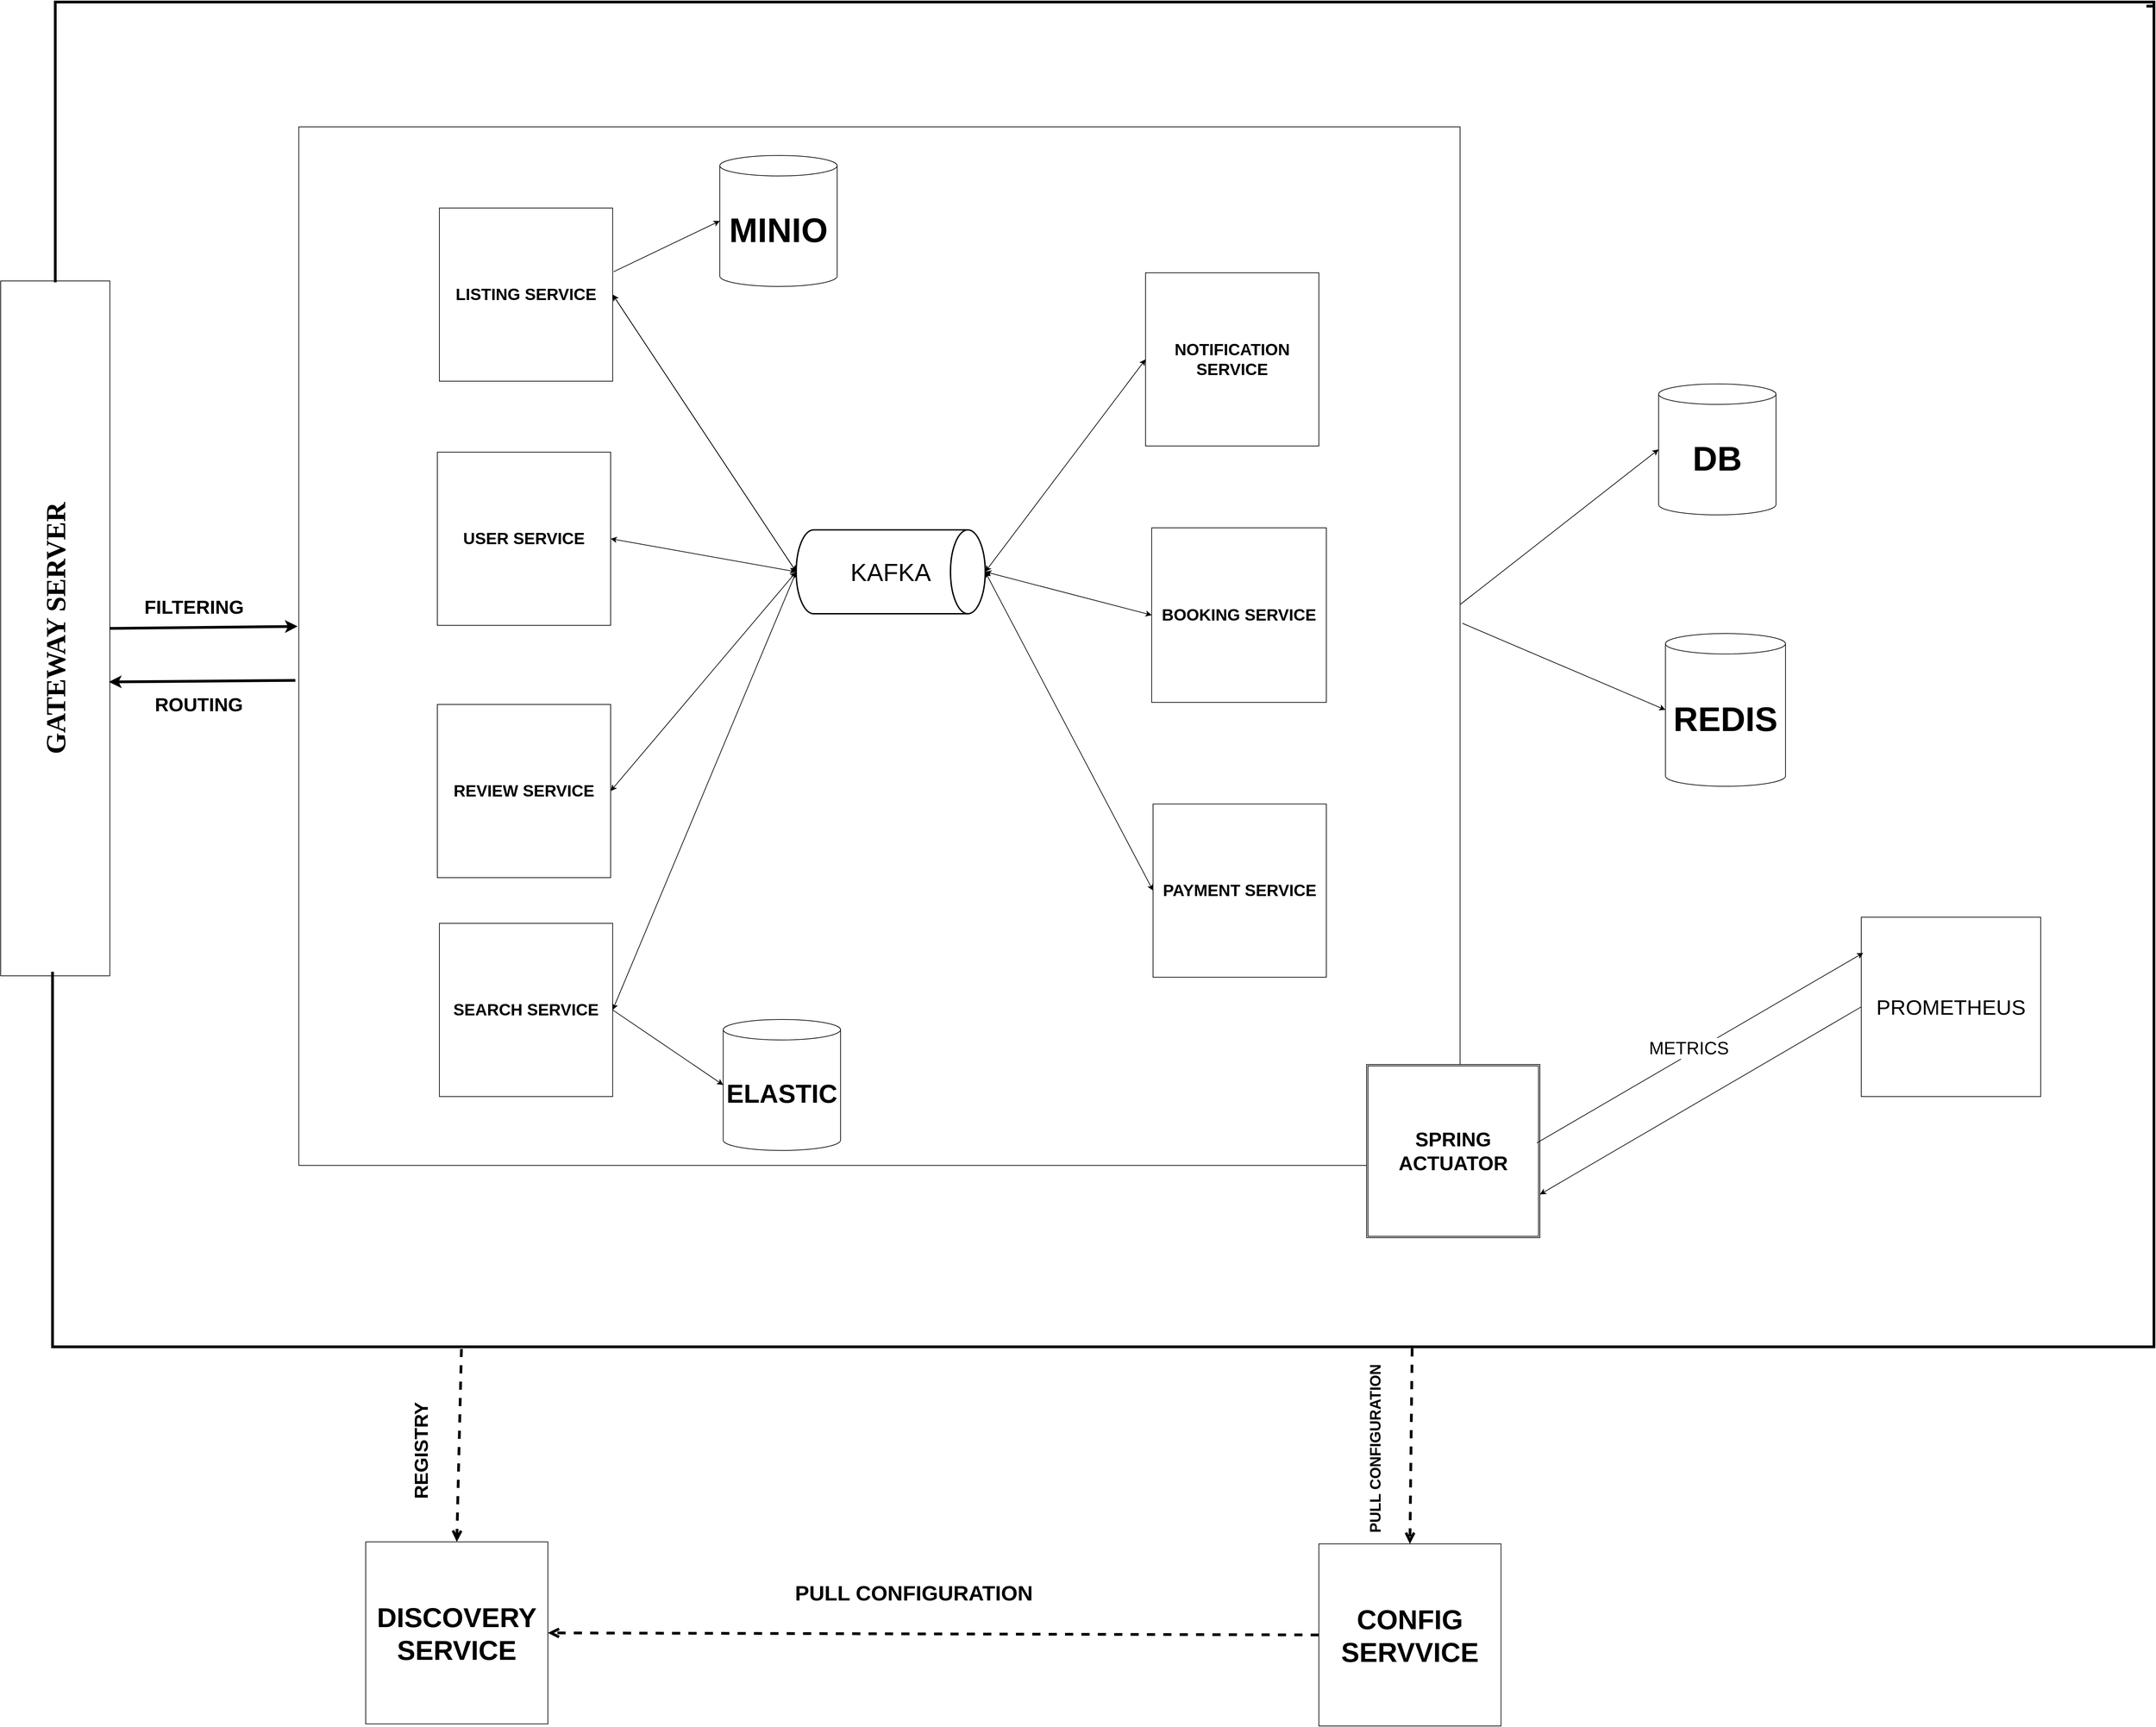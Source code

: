 <mxfile version="26.2.4">
  <diagram name="Page-1" id="jTGWeLDhfQTVJN51g_LI">
    <mxGraphModel dx="4527" dy="3670" grid="0" gridSize="10" guides="1" tooltips="1" connect="1" arrows="1" fold="1" page="1" pageScale="1" pageWidth="850" pageHeight="1100" math="0" shadow="0">
      <root>
        <mxCell id="0" />
        <mxCell id="1" parent="0" />
        <mxCell id="C-xJPiLDa-gwmNhUrSdP-5" value="&lt;h1&gt;&lt;font style=&quot;font-size: 40px;&quot; face=&quot;Verdana&quot;&gt;GATEWAY SERVER&lt;/font&gt;&lt;/h1&gt;" style="rounded=0;whiteSpace=wrap;html=1;direction=east;horizontal=0;fontSize=15;labelBackgroundColor=#FFFFFF;" vertex="1" parent="1">
          <mxGeometry x="190" y="135" width="160" height="1019" as="geometry" />
        </mxCell>
        <mxCell id="C-xJPiLDa-gwmNhUrSdP-11" value="&lt;h1&gt;USER SERVICE&lt;/h1&gt;" style="whiteSpace=wrap;html=1;aspect=fixed;" vertex="1" parent="1">
          <mxGeometry x="830" y="386" width="254" height="254" as="geometry" />
        </mxCell>
        <mxCell id="C-xJPiLDa-gwmNhUrSdP-14" value="&lt;h1&gt;SEARCH SERVICE&lt;/h1&gt;" style="whiteSpace=wrap;html=1;aspect=fixed;" vertex="1" parent="1">
          <mxGeometry x="833" y="1077" width="254" height="254" as="geometry" />
        </mxCell>
        <mxCell id="C-xJPiLDa-gwmNhUrSdP-15" value="&lt;h1&gt;LISTING SERVICE&lt;/h1&gt;" style="whiteSpace=wrap;html=1;aspect=fixed;" vertex="1" parent="1">
          <mxGeometry x="833" y="28" width="254" height="254" as="geometry" />
        </mxCell>
        <mxCell id="C-xJPiLDa-gwmNhUrSdP-18" value="&lt;h1&gt;REVIEW SERVICE&lt;/h1&gt;" style="whiteSpace=wrap;html=1;aspect=fixed;" vertex="1" parent="1">
          <mxGeometry x="830" y="756" width="254" height="254" as="geometry" />
        </mxCell>
        <mxCell id="C-xJPiLDa-gwmNhUrSdP-19" value="&lt;h1&gt;NOTIFICATION SERVICE&lt;/h1&gt;" style="whiteSpace=wrap;html=1;aspect=fixed;" vertex="1" parent="1">
          <mxGeometry x="1868" y="123" width="254" height="254" as="geometry" />
        </mxCell>
        <mxCell id="C-xJPiLDa-gwmNhUrSdP-20" value="&lt;h1&gt;BOOKING SERVICE&lt;/h1&gt;" style="whiteSpace=wrap;html=1;aspect=fixed;direction=south;" vertex="1" parent="1">
          <mxGeometry x="1877" y="497" width="256" height="256" as="geometry" />
        </mxCell>
        <mxCell id="C-xJPiLDa-gwmNhUrSdP-21" value="&lt;h1&gt;PAYMENT SERVICE&lt;/h1&gt;" style="whiteSpace=wrap;html=1;aspect=fixed;" vertex="1" parent="1">
          <mxGeometry x="1879" y="902" width="254" height="254" as="geometry" />
        </mxCell>
        <mxCell id="C-xJPiLDa-gwmNhUrSdP-33" value="&lt;h1&gt;&lt;font style=&quot;font-size: 50px;&quot;&gt;DB&lt;/font&gt;&lt;/h1&gt;" style="shape=cylinder3;whiteSpace=wrap;html=1;boundedLbl=1;backgroundOutline=1;size=15;" vertex="1" parent="1">
          <mxGeometry x="2620" y="286" width="172" height="192" as="geometry" />
        </mxCell>
        <mxCell id="C-xJPiLDa-gwmNhUrSdP-35" value="" style="shape=partialRectangle;whiteSpace=wrap;html=1;bottom=1;right=1;left=1;top=0;fillColor=none;routingCenterX=-0.5;strokeWidth=4;" vertex="1" parent="1">
          <mxGeometry x="266" y="1150" width="3080" height="548" as="geometry" />
        </mxCell>
        <mxCell id="C-xJPiLDa-gwmNhUrSdP-36" value="" style="shape=partialRectangle;whiteSpace=wrap;html=1;bottom=1;right=1;left=1;top=0;fillColor=none;routingCenterX=-0.5;direction=west;strokeWidth=4;" vertex="1" parent="1">
          <mxGeometry x="270" y="-274" width="3076" height="409" as="geometry" />
        </mxCell>
        <mxCell id="C-xJPiLDa-gwmNhUrSdP-41" value="" style="shape=partialRectangle;whiteSpace=wrap;html=1;bottom=1;right=1;left=1;top=0;fillColor=none;routingCenterX=-0.5;direction=north;strokeWidth=4;" vertex="1" parent="1">
          <mxGeometry x="3337" y="-268" width="9" height="1966" as="geometry" />
        </mxCell>
        <mxCell id="C-xJPiLDa-gwmNhUrSdP-44" value="&lt;h1&gt;&lt;font style=&quot;font-size: 40px;&quot;&gt;DISCOVERY&lt;br&gt;SERVICE&lt;/font&gt;&lt;/h1&gt;" style="whiteSpace=wrap;html=1;aspect=fixed;" vertex="1" parent="1">
          <mxGeometry x="725" y="1984" width="267" height="267" as="geometry" />
        </mxCell>
        <mxCell id="C-xJPiLDa-gwmNhUrSdP-45" value="&lt;h1&gt;&lt;font style=&quot;font-size: 28px;&quot;&gt;REGISTRY&lt;/font&gt;&lt;/h1&gt;" style="html=1;verticalAlign=bottom;endArrow=open;dashed=1;endSize=8;curved=0;rounded=0;entryX=0.5;entryY=0;entryDx=0;entryDy=0;strokeWidth=4;horizontal=0;" edge="1" parent="1" target="C-xJPiLDa-gwmNhUrSdP-44">
          <mxGeometry x="0.085" y="-25" relative="1" as="geometry">
            <mxPoint x="865.333" y="1701" as="sourcePoint" />
            <mxPoint x="362.333" y="2017" as="targetPoint" />
            <Array as="points" />
            <mxPoint as="offset" />
          </mxGeometry>
        </mxCell>
        <mxCell id="C-xJPiLDa-gwmNhUrSdP-46" value="&lt;h1&gt;&lt;font style=&quot;font-size: 40px;&quot;&gt;CONFIG SERVVICE&lt;/font&gt;&lt;/h1&gt;" style="whiteSpace=wrap;html=1;aspect=fixed;" vertex="1" parent="1">
          <mxGeometry x="2122" y="1987" width="267" height="267" as="geometry" />
        </mxCell>
        <mxCell id="C-xJPiLDa-gwmNhUrSdP-52" value="&lt;h1&gt;&lt;font style=&quot;font-size: 31px;&quot;&gt;PULL CONFIGURATION&lt;/font&gt;&lt;/h1&gt;" style="html=1;verticalAlign=bottom;endArrow=open;dashed=1;endSize=8;curved=0;rounded=0;exitX=0;exitY=0.5;exitDx=0;exitDy=0;entryX=1;entryY=0.5;entryDx=0;entryDy=0;strokeWidth=4;horizontal=1;" edge="1" parent="1" source="C-xJPiLDa-gwmNhUrSdP-46" target="C-xJPiLDa-gwmNhUrSdP-44">
          <mxGeometry x="0.051" y="-24" relative="1" as="geometry">
            <mxPoint x="1319" y="2043" as="sourcePoint" />
            <mxPoint x="1322" y="2316" as="targetPoint" />
            <mxPoint as="offset" />
          </mxGeometry>
        </mxCell>
        <mxCell id="C-xJPiLDa-gwmNhUrSdP-48" value="&lt;h1&gt;PULL CONFIGURATION&lt;/h1&gt;" style="html=1;verticalAlign=bottom;endArrow=open;dashed=1;endSize=8;curved=0;rounded=0;exitX=0.647;exitY=1.004;exitDx=0;exitDy=0;exitPerimeter=0;entryX=0.5;entryY=0;entryDx=0;entryDy=0;strokeWidth=4;horizontal=0;" edge="1" parent="1" source="C-xJPiLDa-gwmNhUrSdP-35" target="C-xJPiLDa-gwmNhUrSdP-46">
          <mxGeometry x="0.051" y="-24" relative="1" as="geometry">
            <mxPoint x="1728" y="1868" as="sourcePoint" />
            <mxPoint x="1648" y="1868" as="targetPoint" />
            <mxPoint as="offset" />
          </mxGeometry>
        </mxCell>
        <mxCell id="C-xJPiLDa-gwmNhUrSdP-53" value="&lt;font style=&quot;font-size: 36px;&quot;&gt;KAFKA&lt;/font&gt;" style="strokeWidth=2;html=1;shape=mxgraph.flowchart.direct_data;whiteSpace=wrap;" vertex="1" parent="1">
          <mxGeometry x="1356" y="500" width="277" height="123" as="geometry" />
        </mxCell>
        <mxCell id="C-xJPiLDa-gwmNhUrSdP-58" value="" style="endArrow=classic;startArrow=classic;html=1;rounded=0;entryX=0;entryY=0.5;entryDx=0;entryDy=0;entryPerimeter=0;exitX=1;exitY=0.5;exitDx=0;exitDy=0;" edge="1" parent="1" source="C-xJPiLDa-gwmNhUrSdP-11" target="C-xJPiLDa-gwmNhUrSdP-53">
          <mxGeometry width="50" height="50" relative="1" as="geometry">
            <mxPoint x="882" y="370" as="sourcePoint" />
            <mxPoint x="932" y="320" as="targetPoint" />
          </mxGeometry>
        </mxCell>
        <mxCell id="C-xJPiLDa-gwmNhUrSdP-59" value="" style="endArrow=classic;startArrow=classic;html=1;rounded=0;entryX=0;entryY=0.5;entryDx=0;entryDy=0;entryPerimeter=0;exitX=1;exitY=0.5;exitDx=0;exitDy=0;" edge="1" parent="1" source="C-xJPiLDa-gwmNhUrSdP-15" target="C-xJPiLDa-gwmNhUrSdP-53">
          <mxGeometry width="50" height="50" relative="1" as="geometry">
            <mxPoint x="972" y="483" as="sourcePoint" />
            <mxPoint x="1022" y="433" as="targetPoint" />
          </mxGeometry>
        </mxCell>
        <mxCell id="C-xJPiLDa-gwmNhUrSdP-62" value="" style="endArrow=classic;startArrow=classic;html=1;rounded=0;exitX=1;exitY=0.5;exitDx=0;exitDy=0;entryX=0;entryY=0.5;entryDx=0;entryDy=0;entryPerimeter=0;" edge="1" parent="1" source="C-xJPiLDa-gwmNhUrSdP-15" target="C-xJPiLDa-gwmNhUrSdP-53">
          <mxGeometry width="50" height="50" relative="1" as="geometry">
            <mxPoint x="1038" y="556" as="sourcePoint" />
            <mxPoint x="1202.371" y="640.478" as="targetPoint" />
          </mxGeometry>
        </mxCell>
        <mxCell id="C-xJPiLDa-gwmNhUrSdP-63" value="" style="endArrow=classic;startArrow=classic;html=1;rounded=0;exitX=1;exitY=0.5;exitDx=0;exitDy=0;entryX=0;entryY=0.5;entryDx=0;entryDy=0;entryPerimeter=0;" edge="1" parent="1" source="C-xJPiLDa-gwmNhUrSdP-14" target="C-xJPiLDa-gwmNhUrSdP-53">
          <mxGeometry width="50" height="50" relative="1" as="geometry">
            <mxPoint x="954" y="878" as="sourcePoint" />
            <mxPoint x="1195.723" y="636.05" as="targetPoint" />
          </mxGeometry>
        </mxCell>
        <mxCell id="C-xJPiLDa-gwmNhUrSdP-64" value="" style="endArrow=classic;startArrow=classic;html=1;rounded=0;entryX=0;entryY=0.5;entryDx=0;entryDy=0;exitX=1;exitY=0.5;exitDx=0;exitDy=0;exitPerimeter=0;" edge="1" parent="1" source="C-xJPiLDa-gwmNhUrSdP-53" target="C-xJPiLDa-gwmNhUrSdP-19">
          <mxGeometry width="50" height="50" relative="1" as="geometry">
            <mxPoint x="1473" y="654.5" as="sourcePoint" />
            <mxPoint x="1395" y="731" as="targetPoint" />
          </mxGeometry>
        </mxCell>
        <mxCell id="C-xJPiLDa-gwmNhUrSdP-65" value="" style="endArrow=classic;startArrow=classic;html=1;rounded=0;exitX=1;exitY=0.5;exitDx=0;exitDy=0;exitPerimeter=0;entryX=0.5;entryY=1;entryDx=0;entryDy=0;" edge="1" parent="1" source="C-xJPiLDa-gwmNhUrSdP-53" target="C-xJPiLDa-gwmNhUrSdP-20">
          <mxGeometry width="50" height="50" relative="1" as="geometry">
            <mxPoint x="1473" y="654.5" as="sourcePoint" />
            <mxPoint x="1680" y="938" as="targetPoint" />
          </mxGeometry>
        </mxCell>
        <mxCell id="C-xJPiLDa-gwmNhUrSdP-69" value="" style="endArrow=classic;startArrow=classic;html=1;rounded=0;exitX=1;exitY=0.5;exitDx=0;exitDy=0;entryX=0;entryY=0.5;entryDx=0;entryDy=0;entryPerimeter=0;" edge="1" parent="1" source="C-xJPiLDa-gwmNhUrSdP-18" target="C-xJPiLDa-gwmNhUrSdP-53">
          <mxGeometry width="50" height="50" relative="1" as="geometry">
            <mxPoint x="1880" y="651" as="sourcePoint" />
            <mxPoint x="1197.108" y="634.943" as="targetPoint" />
          </mxGeometry>
        </mxCell>
        <mxCell id="C-xJPiLDa-gwmNhUrSdP-71" value="" style="endArrow=classic;startArrow=classic;html=1;rounded=0;entryX=1;entryY=0.5;entryDx=0;entryDy=0;entryPerimeter=0;exitX=0;exitY=0.5;exitDx=0;exitDy=0;" edge="1" parent="1" source="C-xJPiLDa-gwmNhUrSdP-21" target="C-xJPiLDa-gwmNhUrSdP-53">
          <mxGeometry width="50" height="50" relative="1" as="geometry">
            <mxPoint x="1560" y="940" as="sourcePoint" />
            <mxPoint x="1610" y="890" as="targetPoint" />
          </mxGeometry>
        </mxCell>
        <mxCell id="C-xJPiLDa-gwmNhUrSdP-73" value="&lt;h1&gt;&lt;font style=&quot;font-size: 50px;&quot;&gt;MINIO&lt;/font&gt;&lt;/h1&gt;" style="shape=cylinder3;whiteSpace=wrap;html=1;boundedLbl=1;backgroundOutline=1;size=15;" vertex="1" parent="1">
          <mxGeometry x="1244" y="-49" width="172" height="192" as="geometry" />
        </mxCell>
        <mxCell id="C-xJPiLDa-gwmNhUrSdP-74" value="" style="endArrow=classic;html=1;rounded=0;entryX=0;entryY=0.5;entryDx=0;entryDy=0;entryPerimeter=0;exitX=1.006;exitY=0.368;exitDx=0;exitDy=0;exitPerimeter=0;" edge="1" parent="1" source="C-xJPiLDa-gwmNhUrSdP-15" target="C-xJPiLDa-gwmNhUrSdP-73">
          <mxGeometry width="50" height="50" relative="1" as="geometry">
            <mxPoint x="1152" y="115" as="sourcePoint" />
            <mxPoint x="1202" y="65" as="targetPoint" />
          </mxGeometry>
        </mxCell>
        <mxCell id="C-xJPiLDa-gwmNhUrSdP-75" value="&lt;h1&gt;&lt;font style=&quot;font-size: 38px;&quot;&gt;ELASTIC&lt;/font&gt;&lt;/h1&gt;" style="shape=cylinder3;whiteSpace=wrap;html=1;boundedLbl=1;backgroundOutline=1;size=15;" vertex="1" parent="1">
          <mxGeometry x="1249" y="1218" width="172" height="192" as="geometry" />
        </mxCell>
        <mxCell id="C-xJPiLDa-gwmNhUrSdP-77" value="" style="endArrow=classic;html=1;rounded=0;exitX=1;exitY=0.5;exitDx=0;exitDy=0;entryX=0;entryY=0.5;entryDx=0;entryDy=0;entryPerimeter=0;" edge="1" parent="1" source="C-xJPiLDa-gwmNhUrSdP-14" target="C-xJPiLDa-gwmNhUrSdP-75">
          <mxGeometry width="50" height="50" relative="1" as="geometry">
            <mxPoint x="1418" y="756" as="sourcePoint" />
            <mxPoint x="1468" y="706" as="targetPoint" />
          </mxGeometry>
        </mxCell>
        <mxCell id="C-xJPiLDa-gwmNhUrSdP-78" value="" style="rounded=0;whiteSpace=wrap;html=1;fillColor=none;" vertex="1" parent="1">
          <mxGeometry x="627" y="-91" width="1702" height="1523" as="geometry" />
        </mxCell>
        <mxCell id="C-xJPiLDa-gwmNhUrSdP-80" value="" style="endArrow=classic;html=1;rounded=0;entryX=0;entryY=0.5;entryDx=0;entryDy=0;entryPerimeter=0;exitX=1;exitY=0.46;exitDx=0;exitDy=0;exitPerimeter=0;" edge="1" parent="1" source="C-xJPiLDa-gwmNhUrSdP-78" target="C-xJPiLDa-gwmNhUrSdP-33">
          <mxGeometry width="50" height="50" relative="1" as="geometry">
            <mxPoint x="2472" y="422" as="sourcePoint" />
            <mxPoint x="2522" y="372" as="targetPoint" />
          </mxGeometry>
        </mxCell>
        <mxCell id="C-xJPiLDa-gwmNhUrSdP-81" value="&lt;h1&gt;&lt;font style=&quot;font-size: 50px;&quot;&gt;REDIS&lt;/font&gt;&lt;/h1&gt;" style="shape=cylinder3;whiteSpace=wrap;html=1;boundedLbl=1;backgroundOutline=1;size=15;" vertex="1" parent="1">
          <mxGeometry x="2630" y="652" width="176" height="224" as="geometry" />
        </mxCell>
        <mxCell id="C-xJPiLDa-gwmNhUrSdP-82" value="" style="endArrow=classic;html=1;rounded=0;entryX=0;entryY=0.5;entryDx=0;entryDy=0;entryPerimeter=0;exitX=1.002;exitY=0.478;exitDx=0;exitDy=0;exitPerimeter=0;" edge="1" parent="1" source="C-xJPiLDa-gwmNhUrSdP-78" target="C-xJPiLDa-gwmNhUrSdP-81">
          <mxGeometry width="50" height="50" relative="1" as="geometry">
            <mxPoint x="1072" y="788" as="sourcePoint" />
            <mxPoint x="1122" y="738" as="targetPoint" />
          </mxGeometry>
        </mxCell>
        <mxCell id="C-xJPiLDa-gwmNhUrSdP-83" value="" style="endArrow=classic;html=1;rounded=0;exitX=1;exitY=0.5;exitDx=0;exitDy=0;entryX=-0.001;entryY=0.481;entryDx=0;entryDy=0;entryPerimeter=0;strokeWidth=4;" edge="1" parent="1" source="C-xJPiLDa-gwmNhUrSdP-5" target="C-xJPiLDa-gwmNhUrSdP-78">
          <mxGeometry width="50" height="50" relative="1" as="geometry">
            <mxPoint x="435" y="645" as="sourcePoint" />
            <mxPoint x="760" y="632" as="targetPoint" />
          </mxGeometry>
        </mxCell>
        <mxCell id="C-xJPiLDa-gwmNhUrSdP-104" value="&lt;font style=&quot;font-size: 28px;&quot;&gt;&lt;b&gt;FILTERING&lt;/b&gt;&lt;/font&gt;" style="edgeLabel;html=1;align=center;verticalAlign=middle;resizable=0;points=[];" vertex="1" connectable="0" parent="C-xJPiLDa-gwmNhUrSdP-83">
          <mxGeometry x="-0.347" y="14" relative="1" as="geometry">
            <mxPoint x="33" y="-17" as="offset" />
          </mxGeometry>
        </mxCell>
        <mxCell id="C-xJPiLDa-gwmNhUrSdP-105" value="&lt;font style=&quot;font-size: 28px;&quot;&gt;&lt;b&gt;ROUTING&lt;/b&gt;&lt;/font&gt;" style="edgeLabel;html=1;align=center;verticalAlign=middle;resizable=0;points=[];" vertex="1" connectable="0" parent="C-xJPiLDa-gwmNhUrSdP-83">
          <mxGeometry x="-0.347" y="14" relative="1" as="geometry">
            <mxPoint x="40" y="126" as="offset" />
          </mxGeometry>
        </mxCell>
        <mxCell id="C-xJPiLDa-gwmNhUrSdP-89" value="" style="endArrow=classic;html=1;rounded=0;entryX=0.991;entryY=0.577;entryDx=0;entryDy=0;entryPerimeter=0;exitX=-0.003;exitY=0.533;exitDx=0;exitDy=0;exitPerimeter=0;strokeWidth=4;" edge="1" parent="1" source="C-xJPiLDa-gwmNhUrSdP-78" target="C-xJPiLDa-gwmNhUrSdP-5">
          <mxGeometry width="50" height="50" relative="1" as="geometry">
            <mxPoint x="544" y="813" as="sourcePoint" />
            <mxPoint x="594" y="763" as="targetPoint" />
          </mxGeometry>
        </mxCell>
        <mxCell id="C-xJPiLDa-gwmNhUrSdP-91" value="&lt;font style=&quot;font-size: 29px;&quot;&gt;&lt;b&gt;SPRING ACTUATOR&lt;/b&gt;&lt;/font&gt;" style="shape=ext;double=1;whiteSpace=wrap;html=1;aspect=fixed;" vertex="1" parent="1">
          <mxGeometry x="2192" y="1284" width="254" height="254" as="geometry" />
        </mxCell>
        <mxCell id="C-xJPiLDa-gwmNhUrSdP-94" value="&lt;font style=&quot;font-size: 31px;&quot;&gt;PROMETHEUS&lt;/font&gt;" style="whiteSpace=wrap;html=1;aspect=fixed;" vertex="1" parent="1">
          <mxGeometry x="2917" y="1068" width="263" height="263" as="geometry" />
        </mxCell>
        <mxCell id="C-xJPiLDa-gwmNhUrSdP-98" value="" style="endArrow=classic;html=1;rounded=0;entryX=0.011;entryY=0.199;entryDx=0;entryDy=0;entryPerimeter=0;exitX=0.982;exitY=0.453;exitDx=0;exitDy=0;exitPerimeter=0;" edge="1" parent="1" source="C-xJPiLDa-gwmNhUrSdP-91" target="C-xJPiLDa-gwmNhUrSdP-94">
          <mxGeometry width="50" height="50" relative="1" as="geometry">
            <mxPoint x="2455" y="1372" as="sourcePoint" />
            <mxPoint x="2774" y="1126.75" as="targetPoint" />
          </mxGeometry>
        </mxCell>
        <mxCell id="C-xJPiLDa-gwmNhUrSdP-103" value="&lt;font style=&quot;font-size: 26px;&quot;&gt;METRICS&lt;/font&gt;" style="edgeLabel;html=1;align=center;verticalAlign=middle;resizable=0;points=[];" vertex="1" connectable="0" parent="C-xJPiLDa-gwmNhUrSdP-98">
          <mxGeometry x="-0.056" y="9" relative="1" as="geometry">
            <mxPoint x="1" as="offset" />
          </mxGeometry>
        </mxCell>
        <mxCell id="C-xJPiLDa-gwmNhUrSdP-99" value="" style="endArrow=classic;html=1;rounded=0;entryX=1;entryY=0.75;entryDx=0;entryDy=0;exitX=0;exitY=0.5;exitDx=0;exitDy=0;" edge="1" parent="1" source="C-xJPiLDa-gwmNhUrSdP-94" target="C-xJPiLDa-gwmNhUrSdP-91">
          <mxGeometry width="50" height="50" relative="1" as="geometry">
            <mxPoint x="2771" y="1213" as="sourcePoint" />
            <mxPoint x="2462.746" y="1455.608" as="targetPoint" />
          </mxGeometry>
        </mxCell>
      </root>
    </mxGraphModel>
  </diagram>
</mxfile>
